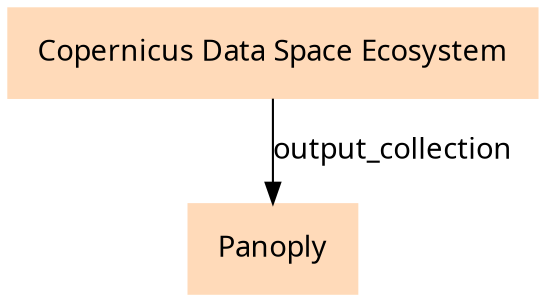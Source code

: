 digraph main {
  node [fontname="Atkinson Hyperlegible", shape=box, color=white,style=filled,color=peachpuff,margin="0.2,0.2"];
  edge [fontname="Atkinson Hyperlegible"];
  0[label="Copernicus Data Space Ecosystem"]
  1[label="Panoply"]
  0 -> 1 [label="output_collection"]
}